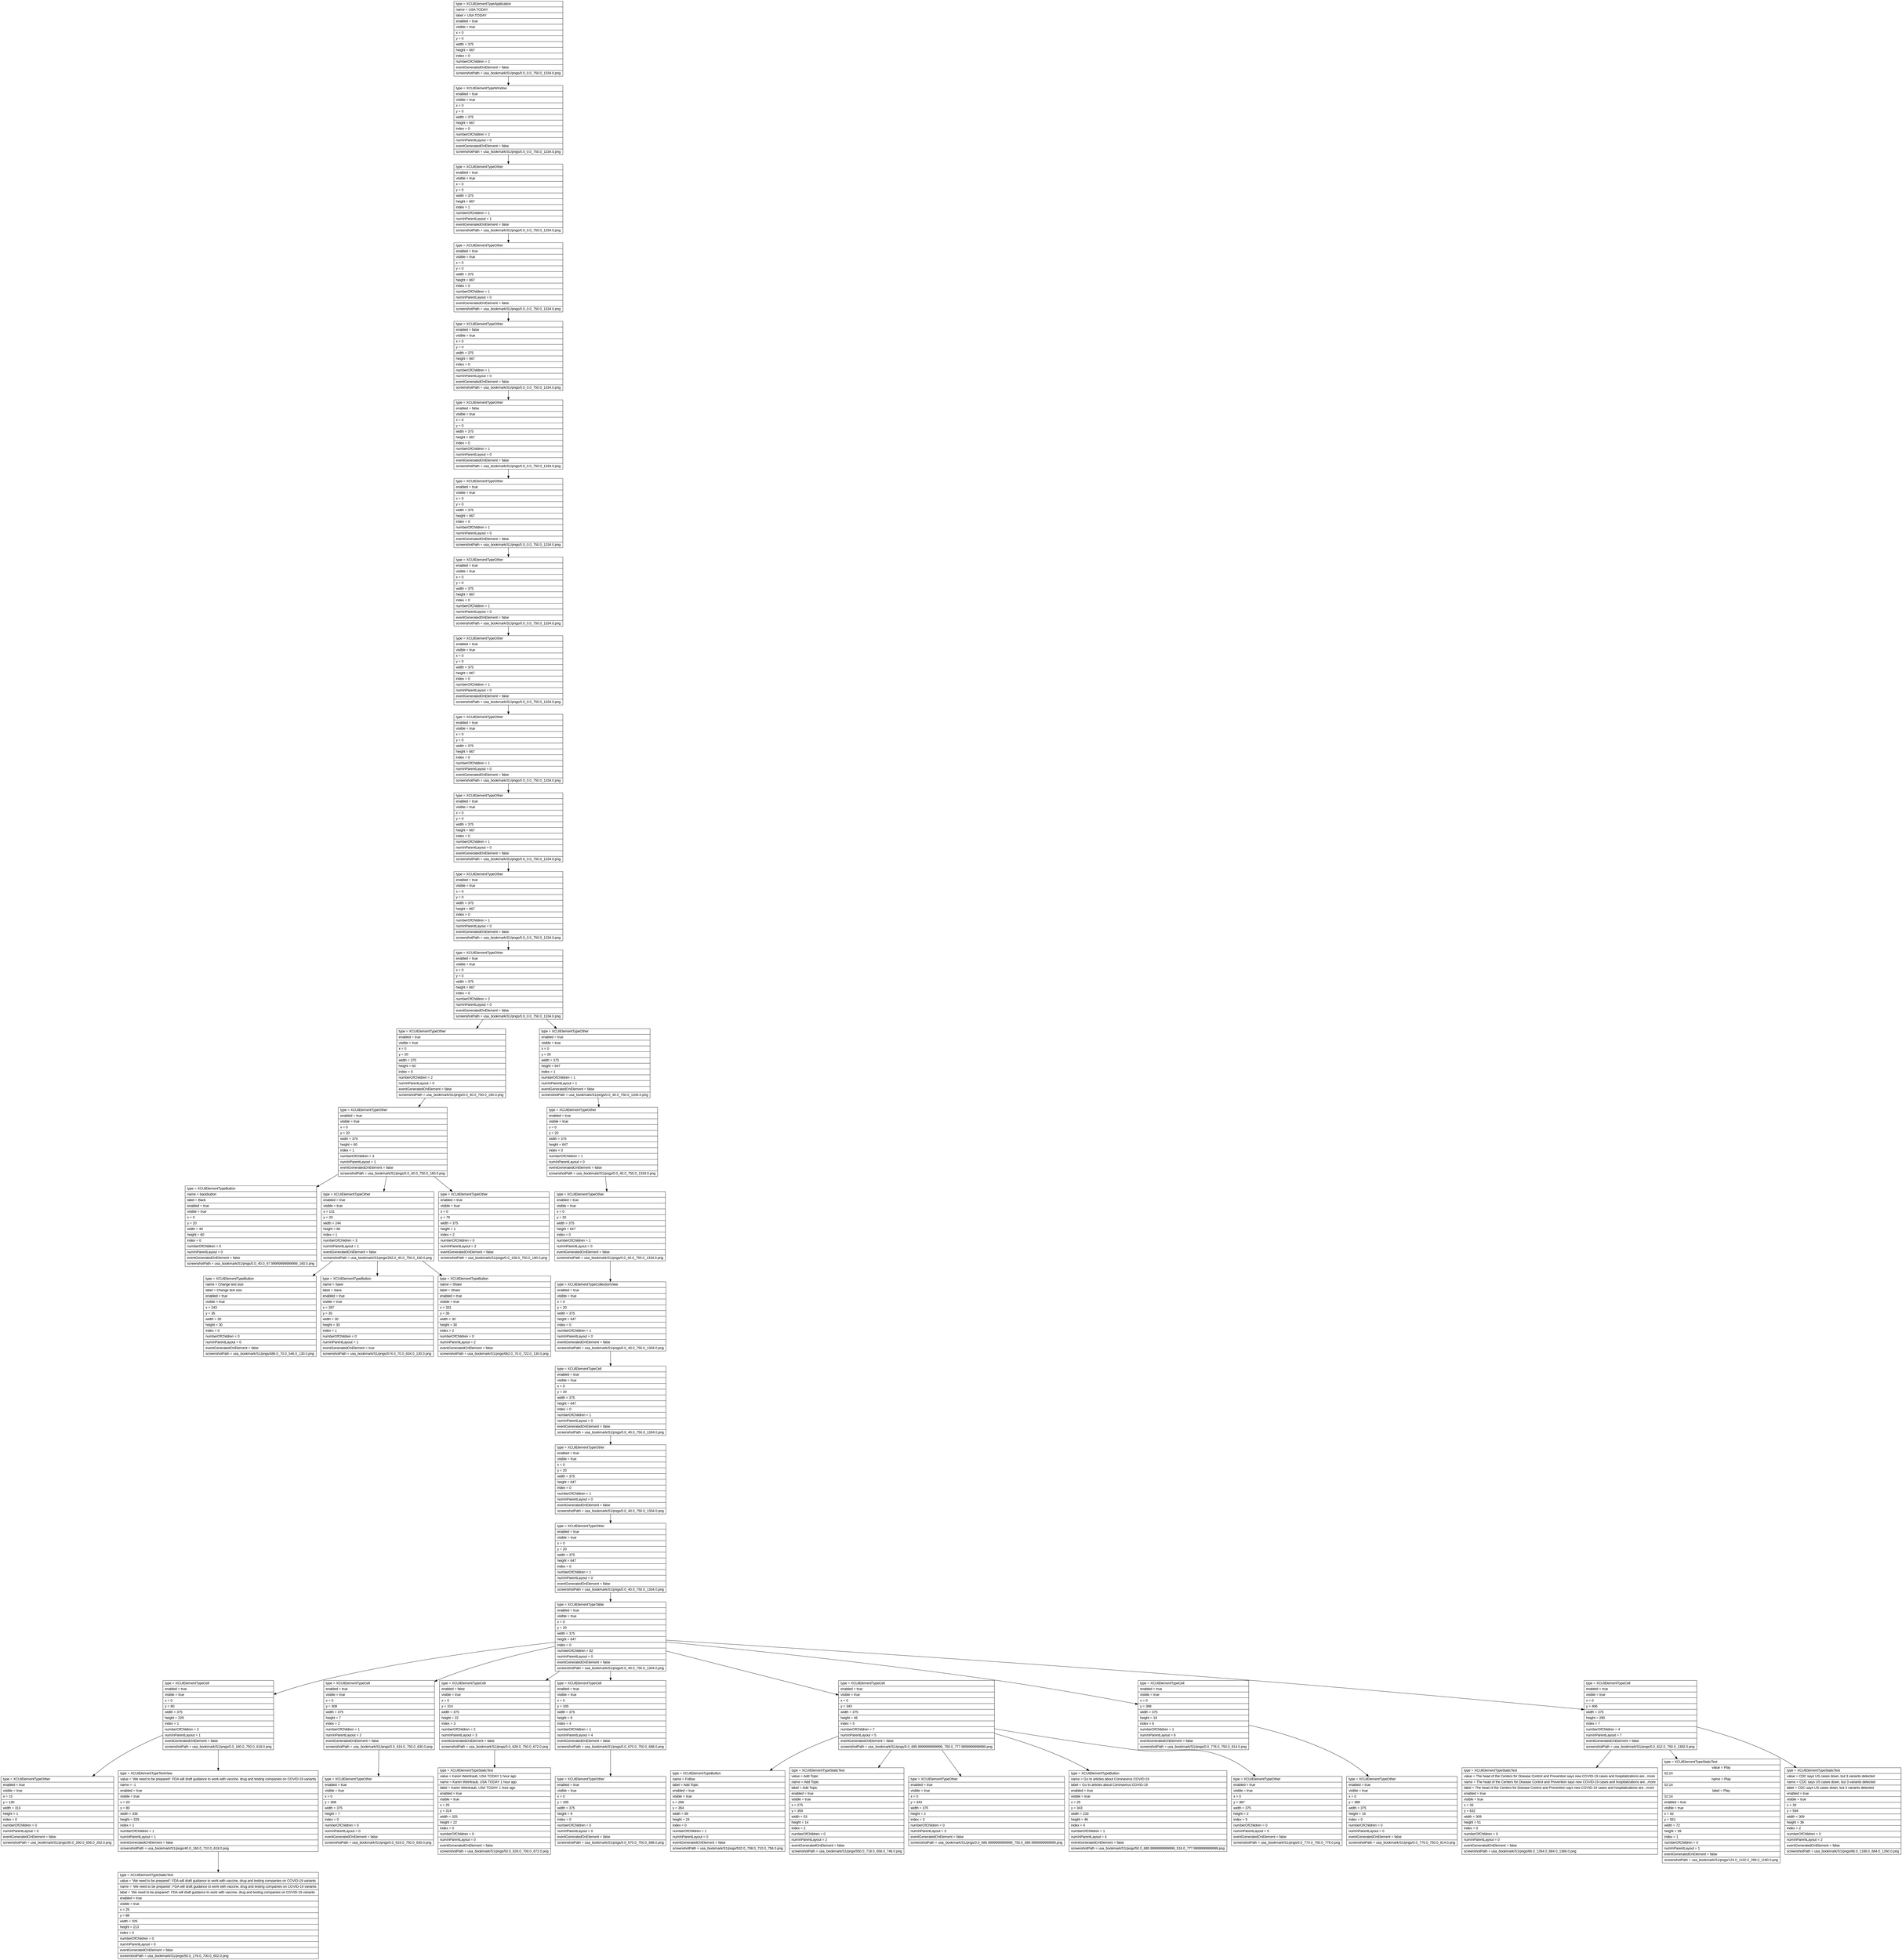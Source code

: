 digraph Layout {

	node [shape=record fontname=Arial];

	0	[label="{type = XCUIElementTypeApplication\l|name = USA TODAY\l|label = USA TODAY\l|enabled = true\l|visible = true\l|x = 0\l|y = 0\l|width = 375\l|height = 667\l|index = 0\l|numberOfChildren = 2\l|eventGeneratedOnElement = false \l|screenshotPath = usa_bookmark/S1/pngs/0.0_0.0_750.0_1334.0.png\l}"]
	1	[label="{type = XCUIElementTypeWindow\l|enabled = true\l|visible = true\l|x = 0\l|y = 0\l|width = 375\l|height = 667\l|index = 0\l|numberOfChildren = 2\l|numInParentLayout = 0\l|eventGeneratedOnElement = false \l|screenshotPath = usa_bookmark/S1/pngs/0.0_0.0_750.0_1334.0.png\l}"]
	2	[label="{type = XCUIElementTypeOther\l|enabled = true\l|visible = true\l|x = 0\l|y = 0\l|width = 375\l|height = 667\l|index = 1\l|numberOfChildren = 1\l|numInParentLayout = 1\l|eventGeneratedOnElement = false \l|screenshotPath = usa_bookmark/S1/pngs/0.0_0.0_750.0_1334.0.png\l}"]
	3	[label="{type = XCUIElementTypeOther\l|enabled = true\l|visible = true\l|x = 0\l|y = 0\l|width = 375\l|height = 667\l|index = 0\l|numberOfChildren = 1\l|numInParentLayout = 0\l|eventGeneratedOnElement = false \l|screenshotPath = usa_bookmark/S1/pngs/0.0_0.0_750.0_1334.0.png\l}"]
	4	[label="{type = XCUIElementTypeOther\l|enabled = false\l|visible = true\l|x = 0\l|y = 0\l|width = 375\l|height = 667\l|index = 0\l|numberOfChildren = 1\l|numInParentLayout = 0\l|eventGeneratedOnElement = false \l|screenshotPath = usa_bookmark/S1/pngs/0.0_0.0_750.0_1334.0.png\l}"]
	5	[label="{type = XCUIElementTypeOther\l|enabled = false\l|visible = true\l|x = 0\l|y = 0\l|width = 375\l|height = 667\l|index = 0\l|numberOfChildren = 1\l|numInParentLayout = 0\l|eventGeneratedOnElement = false \l|screenshotPath = usa_bookmark/S1/pngs/0.0_0.0_750.0_1334.0.png\l}"]
	6	[label="{type = XCUIElementTypeOther\l|enabled = true\l|visible = true\l|x = 0\l|y = 0\l|width = 375\l|height = 667\l|index = 0\l|numberOfChildren = 1\l|numInParentLayout = 0\l|eventGeneratedOnElement = false \l|screenshotPath = usa_bookmark/S1/pngs/0.0_0.0_750.0_1334.0.png\l}"]
	7	[label="{type = XCUIElementTypeOther\l|enabled = true\l|visible = true\l|x = 0\l|y = 0\l|width = 375\l|height = 667\l|index = 0\l|numberOfChildren = 1\l|numInParentLayout = 0\l|eventGeneratedOnElement = false \l|screenshotPath = usa_bookmark/S1/pngs/0.0_0.0_750.0_1334.0.png\l}"]
	8	[label="{type = XCUIElementTypeOther\l|enabled = true\l|visible = true\l|x = 0\l|y = 0\l|width = 375\l|height = 667\l|index = 0\l|numberOfChildren = 1\l|numInParentLayout = 0\l|eventGeneratedOnElement = false \l|screenshotPath = usa_bookmark/S1/pngs/0.0_0.0_750.0_1334.0.png\l}"]
	9	[label="{type = XCUIElementTypeOther\l|enabled = true\l|visible = true\l|x = 0\l|y = 0\l|width = 375\l|height = 667\l|index = 0\l|numberOfChildren = 1\l|numInParentLayout = 0\l|eventGeneratedOnElement = false \l|screenshotPath = usa_bookmark/S1/pngs/0.0_0.0_750.0_1334.0.png\l}"]
	10	[label="{type = XCUIElementTypeOther\l|enabled = true\l|visible = true\l|x = 0\l|y = 0\l|width = 375\l|height = 667\l|index = 0\l|numberOfChildren = 1\l|numInParentLayout = 0\l|eventGeneratedOnElement = false \l|screenshotPath = usa_bookmark/S1/pngs/0.0_0.0_750.0_1334.0.png\l}"]
	11	[label="{type = XCUIElementTypeOther\l|enabled = true\l|visible = true\l|x = 0\l|y = 0\l|width = 375\l|height = 667\l|index = 0\l|numberOfChildren = 1\l|numInParentLayout = 0\l|eventGeneratedOnElement = false \l|screenshotPath = usa_bookmark/S1/pngs/0.0_0.0_750.0_1334.0.png\l}"]
	12	[label="{type = XCUIElementTypeOther\l|enabled = true\l|visible = true\l|x = 0\l|y = 0\l|width = 375\l|height = 667\l|index = 0\l|numberOfChildren = 2\l|numInParentLayout = 0\l|eventGeneratedOnElement = false \l|screenshotPath = usa_bookmark/S1/pngs/0.0_0.0_750.0_1334.0.png\l}"]
	13	[label="{type = XCUIElementTypeOther\l|enabled = true\l|visible = true\l|x = 0\l|y = 20\l|width = 375\l|height = 60\l|index = 0\l|numberOfChildren = 2\l|numInParentLayout = 0\l|eventGeneratedOnElement = false \l|screenshotPath = usa_bookmark/S1/pngs/0.0_40.0_750.0_160.0.png\l}"]
	14	[label="{type = XCUIElementTypeOther\l|enabled = true\l|visible = true\l|x = 0\l|y = 20\l|width = 375\l|height = 647\l|index = 1\l|numberOfChildren = 1\l|numInParentLayout = 1\l|eventGeneratedOnElement = false \l|screenshotPath = usa_bookmark/S1/pngs/0.0_40.0_750.0_1334.0.png\l}"]
	15	[label="{type = XCUIElementTypeOther\l|enabled = true\l|visible = true\l|x = 0\l|y = 20\l|width = 375\l|height = 60\l|index = 1\l|numberOfChildren = 3\l|numInParentLayout = 1\l|eventGeneratedOnElement = false \l|screenshotPath = usa_bookmark/S1/pngs/0.0_40.0_750.0_160.0.png\l}"]
	16	[label="{type = XCUIElementTypeOther\l|enabled = true\l|visible = true\l|x = 0\l|y = 20\l|width = 375\l|height = 647\l|index = 0\l|numberOfChildren = 1\l|numInParentLayout = 0\l|eventGeneratedOnElement = false \l|screenshotPath = usa_bookmark/S1/pngs/0.0_40.0_750.0_1334.0.png\l}"]
	17	[label="{type = XCUIElementTypeButton\l|name = backbutton\l|label = Back\l|enabled = true\l|visible = true\l|x = 0\l|y = 20\l|width = 49\l|height = 60\l|index = 0\l|numberOfChildren = 0\l|numInParentLayout = 0\l|eventGeneratedOnElement = false \l|screenshotPath = usa_bookmark/S1/pngs/0.0_40.0_97.99999999999999_160.0.png\l}"]
	18	[label="{type = XCUIElementTypeOther\l|enabled = true\l|visible = true\l|x = 131\l|y = 20\l|width = 244\l|height = 60\l|index = 1\l|numberOfChildren = 3\l|numInParentLayout = 1\l|eventGeneratedOnElement = false \l|screenshotPath = usa_bookmark/S1/pngs/262.0_40.0_750.0_160.0.png\l}"]
	19	[label="{type = XCUIElementTypeOther\l|enabled = true\l|visible = true\l|x = 0\l|y = 79\l|width = 375\l|height = 1\l|index = 2\l|numberOfChildren = 0\l|numInParentLayout = 2\l|eventGeneratedOnElement = false \l|screenshotPath = usa_bookmark/S1/pngs/0.0_158.0_750.0_160.0.png\l}"]
	20	[label="{type = XCUIElementTypeOther\l|enabled = true\l|visible = true\l|x = 0\l|y = 20\l|width = 375\l|height = 647\l|index = 0\l|numberOfChildren = 1\l|numInParentLayout = 0\l|eventGeneratedOnElement = false \l|screenshotPath = usa_bookmark/S1/pngs/0.0_40.0_750.0_1334.0.png\l}"]
	21	[label="{type = XCUIElementTypeButton\l|name = Change text size\l|label = Change text size\l|enabled = true\l|visible = true\l|x = 243\l|y = 35\l|width = 30\l|height = 30\l|index = 0\l|numberOfChildren = 0\l|numInParentLayout = 0\l|eventGeneratedOnElement = false \l|screenshotPath = usa_bookmark/S1/pngs/486.0_70.0_546.0_130.0.png\l}"]
	22	[label="{type = XCUIElementTypeButton\l|name = Save\l|label = Save\l|enabled = true\l|visible = true\l|x = 287\l|y = 35\l|width = 30\l|height = 30\l|index = 1\l|numberOfChildren = 0\l|numInParentLayout = 1\l|eventGeneratedOnElement = true \l|screenshotPath = usa_bookmark/S1/pngs/574.0_70.0_634.0_130.0.png\l}"]
	23	[label="{type = XCUIElementTypeButton\l|name = Share\l|label = Share\l|enabled = true\l|visible = true\l|x = 331\l|y = 35\l|width = 30\l|height = 30\l|index = 2\l|numberOfChildren = 0\l|numInParentLayout = 2\l|eventGeneratedOnElement = false \l|screenshotPath = usa_bookmark/S1/pngs/662.0_70.0_722.0_130.0.png\l}"]
	24	[label="{type = XCUIElementTypeCollectionView\l|enabled = true\l|visible = true\l|x = 0\l|y = 20\l|width = 375\l|height = 647\l|index = 0\l|numberOfChildren = 1\l|numInParentLayout = 0\l|eventGeneratedOnElement = false \l|screenshotPath = usa_bookmark/S1/pngs/0.0_40.0_750.0_1334.0.png\l}"]
	25	[label="{type = XCUIElementTypeCell\l|enabled = true\l|visible = true\l|x = 0\l|y = 20\l|width = 375\l|height = 647\l|index = 0\l|numberOfChildren = 1\l|numInParentLayout = 0\l|eventGeneratedOnElement = false \l|screenshotPath = usa_bookmark/S1/pngs/0.0_40.0_750.0_1334.0.png\l}"]
	26	[label="{type = XCUIElementTypeOther\l|enabled = true\l|visible = true\l|x = 0\l|y = 20\l|width = 375\l|height = 647\l|index = 0\l|numberOfChildren = 1\l|numInParentLayout = 0\l|eventGeneratedOnElement = false \l|screenshotPath = usa_bookmark/S1/pngs/0.0_40.0_750.0_1334.0.png\l}"]
	27	[label="{type = XCUIElementTypeOther\l|enabled = true\l|visible = true\l|x = 0\l|y = 20\l|width = 375\l|height = 647\l|index = 0\l|numberOfChildren = 1\l|numInParentLayout = 0\l|eventGeneratedOnElement = false \l|screenshotPath = usa_bookmark/S1/pngs/0.0_40.0_750.0_1334.0.png\l}"]
	28	[label="{type = XCUIElementTypeTable\l|enabled = true\l|visible = true\l|x = 0\l|y = 20\l|width = 375\l|height = 647\l|index = 0\l|numberOfChildren = 82\l|numInParentLayout = 0\l|eventGeneratedOnElement = false \l|screenshotPath = usa_bookmark/S1/pngs/0.0_40.0_750.0_1334.0.png\l}"]
	29	[label="{type = XCUIElementTypeCell\l|enabled = true\l|visible = true\l|x = 0\l|y = 80\l|width = 375\l|height = 229\l|index = 1\l|numberOfChildren = 2\l|numInParentLayout = 1\l|eventGeneratedOnElement = false \l|screenshotPath = usa_bookmark/S1/pngs/0.0_160.0_750.0_618.0.png\l}"]
	30	[label="{type = XCUIElementTypeCell\l|enabled = true\l|visible = true\l|x = 0\l|y = 308\l|width = 375\l|height = 7\l|index = 2\l|numberOfChildren = 1\l|numInParentLayout = 2\l|eventGeneratedOnElement = false \l|screenshotPath = usa_bookmark/S1/pngs/0.0_616.0_750.0_630.0.png\l}"]
	31	[label="{type = XCUIElementTypeCell\l|enabled = false\l|visible = true\l|x = 0\l|y = 314\l|width = 375\l|height = 22\l|index = 3\l|numberOfChildren = 2\l|numInParentLayout = 3\l|eventGeneratedOnElement = false \l|screenshotPath = usa_bookmark/S1/pngs/0.0_628.0_750.0_672.0.png\l}"]
	32	[label="{type = XCUIElementTypeCell\l|enabled = true\l|visible = true\l|x = 0\l|y = 335\l|width = 375\l|height = 9\l|index = 4\l|numberOfChildren = 1\l|numInParentLayout = 4\l|eventGeneratedOnElement = false \l|screenshotPath = usa_bookmark/S1/pngs/0.0_670.0_750.0_688.0.png\l}"]
	33	[label="{type = XCUIElementTypeCell\l|enabled = true\l|visible = true\l|x = 0\l|y = 343\l|width = 375\l|height = 46\l|index = 5\l|numberOfChildren = 7\l|numInParentLayout = 5\l|eventGeneratedOnElement = false \l|screenshotPath = usa_bookmark/S1/pngs/0.0_685.9999999999999_750.0_777.9999999999999.png\l}"]
	34	[label="{type = XCUIElementTypeCell\l|enabled = true\l|visible = true\l|x = 0\l|y = 388\l|width = 375\l|height = 19\l|index = 6\l|numberOfChildren = 1\l|numInParentLayout = 6\l|eventGeneratedOnElement = false \l|screenshotPath = usa_bookmark/S1/pngs/0.0_776.0_750.0_814.0.png\l}"]
	35	[label="{type = XCUIElementTypeCell\l|enabled = true\l|visible = true\l|x = 0\l|y = 406\l|width = 375\l|height = 290\l|index = 7\l|numberOfChildren = 4\l|numInParentLayout = 7\l|eventGeneratedOnElement = false \l|screenshotPath = usa_bookmark/S1/pngs/0.0_812.0_750.0_1392.0.png\l}"]
	36	[label="{type = XCUIElementTypeOther\l|enabled = true\l|visible = true\l|x = 15\l|y = 130\l|width = 313\l|height = 1\l|index = 0\l|numberOfChildren = 0\l|numInParentLayout = 0\l|eventGeneratedOnElement = false \l|screenshotPath = usa_bookmark/S1/pngs/30.0_260.0_656.0_262.0.png\l}"]
	37	[label="{type = XCUIElementTypeTextView\l|value = 'We need to be prepared': FDA will draft guidance to work with vaccine, drug and testing companies on COVID-19 variants\l|name = -1\l|enabled = true\l|visible = true\l|x = 20\l|y = 80\l|width = 335\l|height = 229\l|index = 1\l|numberOfChildren = 1\l|numInParentLayout = 1\l|eventGeneratedOnElement = false \l|screenshotPath = usa_bookmark/S1/pngs/40.0_160.0_710.0_618.0.png\l}"]
	38	[label="{type = XCUIElementTypeOther\l|enabled = true\l|visible = true\l|x = 0\l|y = 308\l|width = 375\l|height = 7\l|index = 0\l|numberOfChildren = 0\l|numInParentLayout = 0\l|eventGeneratedOnElement = false \l|screenshotPath = usa_bookmark/S1/pngs/0.0_616.0_750.0_630.0.png\l}"]
	39	[label="{type = XCUIElementTypeStaticText\l|value = Karen Weintraub, USA TODAY  1 hour ago\l|name = Karen Weintraub, USA TODAY  1 hour ago\l|label = Karen Weintraub, USA TODAY  1 hour ago\l|enabled = true\l|visible = true\l|x = 25\l|y = 314\l|width = 325\l|height = 22\l|index = 0\l|numberOfChildren = 0\l|numInParentLayout = 0\l|eventGeneratedOnElement = false \l|screenshotPath = usa_bookmark/S1/pngs/50.0_628.0_700.0_672.0.png\l}"]
	40	[label="{type = XCUIElementTypeOther\l|enabled = true\l|visible = true\l|x = 0\l|y = 335\l|width = 375\l|height = 9\l|index = 0\l|numberOfChildren = 0\l|numInParentLayout = 0\l|eventGeneratedOnElement = false \l|screenshotPath = usa_bookmark/S1/pngs/0.0_670.0_750.0_688.0.png\l}"]
	41	[label="{type = XCUIElementTypeButton\l|name = Follow\l|label = Add Topic\l|enabled = true\l|visible = true\l|x = 266\l|y = 354\l|width = 89\l|height = 24\l|index = 0\l|numberOfChildren = 1\l|numInParentLayout = 0\l|eventGeneratedOnElement = false \l|screenshotPath = usa_bookmark/S1/pngs/532.0_708.0_710.0_756.0.png\l}"]
	42	[label="{type = XCUIElementTypeStaticText\l|value = Add Topic\l|name = Add Topic\l|label = Add Topic\l|enabled = true\l|visible = true\l|x = 275\l|y = 359\l|width = 53\l|height = 14\l|index = 2\l|numberOfChildren = 0\l|numInParentLayout = 2\l|eventGeneratedOnElement = false \l|screenshotPath = usa_bookmark/S1/pngs/550.0_718.0_656.0_746.0.png\l}"]
	43	[label="{type = XCUIElementTypeOther\l|enabled = true\l|visible = true\l|x = 0\l|y = 343\l|width = 375\l|height = 2\l|index = 3\l|numberOfChildren = 0\l|numInParentLayout = 3\l|eventGeneratedOnElement = false \l|screenshotPath = usa_bookmark/S1/pngs/0.0_685.9999999999999_750.0_689.9999999999999.png\l}"]
	44	[label="{type = XCUIElementTypeButton\l|name = Go to articles about Coronavirus COVID-19\l|label = Go to articles about Coronavirus COVID-19\l|enabled = true\l|visible = true\l|x = 25\l|y = 343\l|width = 233\l|height = 46\l|index = 4\l|numberOfChildren = 1\l|numInParentLayout = 4\l|eventGeneratedOnElement = false \l|screenshotPath = usa_bookmark/S1/pngs/50.0_685.9999999999999_516.0_777.9999999999999.png\l}"]
	45	[label="{type = XCUIElementTypeOther\l|enabled = true\l|visible = true\l|x = 0\l|y = 387\l|width = 375\l|height = 2\l|index = 5\l|numberOfChildren = 0\l|numInParentLayout = 5\l|eventGeneratedOnElement = false \l|screenshotPath = usa_bookmark/S1/pngs/0.0_774.0_750.0_778.0.png\l}"]
	46	[label="{type = XCUIElementTypeOther\l|enabled = true\l|visible = true\l|x = 0\l|y = 388\l|width = 375\l|height = 19\l|index = 0\l|numberOfChildren = 0\l|numInParentLayout = 0\l|eventGeneratedOnElement = false \l|screenshotPath = usa_bookmark/S1/pngs/0.0_776.0_750.0_814.0.png\l}"]
	47	[label="{type = XCUIElementTypeStaticText\l|value = The head of the Centers for Disease Control and Prevention says new COVID-19 cases and hospitalizations are...more\l|name = The head of the Centers for Disease Control and Prevention says new COVID-19 cases and hospitalizations are...more\l|label = The head of the Centers for Disease Control and Prevention says new COVID-19 cases and hospitalizations are...more\l|enabled = true\l|visible = true\l|x = 33\l|y = 632\l|width = 309\l|height = 51\l|index = 0\l|numberOfChildren = 0\l|numInParentLayout = 0\l|eventGeneratedOnElement = false \l|screenshotPath = usa_bookmark/S1/pngs/66.0_1264.0_684.0_1366.0.png\l}"]
	48	[label="{type = XCUIElementTypeStaticText\l|value = Play  |  02:14\l|name = Play  |  02:14\l|label = Play  |  02:14\l|enabled = true\l|visible = true\l|x = 62\l|y = 551\l|width = 72\l|height = 39\l|index = 1\l|numberOfChildren = 0\l|numInParentLayout = 1\l|eventGeneratedOnElement = false \l|screenshotPath = usa_bookmark/S1/pngs/124.0_1102.0_268.0_1180.0.png\l}"]
	49	[label="{type = XCUIElementTypeStaticText\l|value = CDC says US cases down, but 3 variants detected\l|name = CDC says US cases down, but 3 variants detected\l|label = CDC says US cases down, but 3 variants detected\l|enabled = true\l|visible = true\l|x = 33\l|y = 594\l|width = 309\l|height = 36\l|index = 2\l|numberOfChildren = 0\l|numInParentLayout = 2\l|eventGeneratedOnElement = false \l|screenshotPath = usa_bookmark/S1/pngs/66.0_1188.0_684.0_1260.0.png\l}"]
	50	[label="{type = XCUIElementTypeStaticText\l|value = 'We need to be prepared': FDA will draft guidance to work with vaccine, drug and testing companies on COVID-19 variants\l|name = 'We need to be prepared': FDA will draft guidance to work with vaccine, drug and testing companies on COVID-19 variants\l|label = 'We need to be prepared': FDA will draft guidance to work with vaccine, drug and testing companies on COVID-19 variants\l|enabled = true\l|visible = true\l|x = 25\l|y = 88\l|width = 325\l|height = 213\l|index = 0\l|numberOfChildren = 0\l|numInParentLayout = 0\l|eventGeneratedOnElement = false \l|screenshotPath = usa_bookmark/S1/pngs/50.0_176.0_700.0_602.0.png\l}"]


	0 -> 1
	1 -> 2
	2 -> 3
	3 -> 4
	4 -> 5
	5 -> 6
	6 -> 7
	7 -> 8
	8 -> 9
	9 -> 10
	10 -> 11
	11 -> 12
	12 -> 13
	12 -> 14
	13 -> 15
	14 -> 16
	15 -> 17
	15 -> 18
	15 -> 19
	16 -> 20
	18 -> 21
	18 -> 22
	18 -> 23
	20 -> 24
	24 -> 25
	25 -> 26
	26 -> 27
	27 -> 28
	28 -> 29
	28 -> 30
	28 -> 31
	28 -> 32
	28 -> 33
	28 -> 34
	28 -> 35
	29 -> 36
	29 -> 37
	30 -> 38
	31 -> 39
	32 -> 40
	33 -> 41
	33 -> 42
	33 -> 43
	33 -> 44
	33 -> 45
	34 -> 46
	35 -> 47
	35 -> 48
	35 -> 49
	37 -> 50


}
